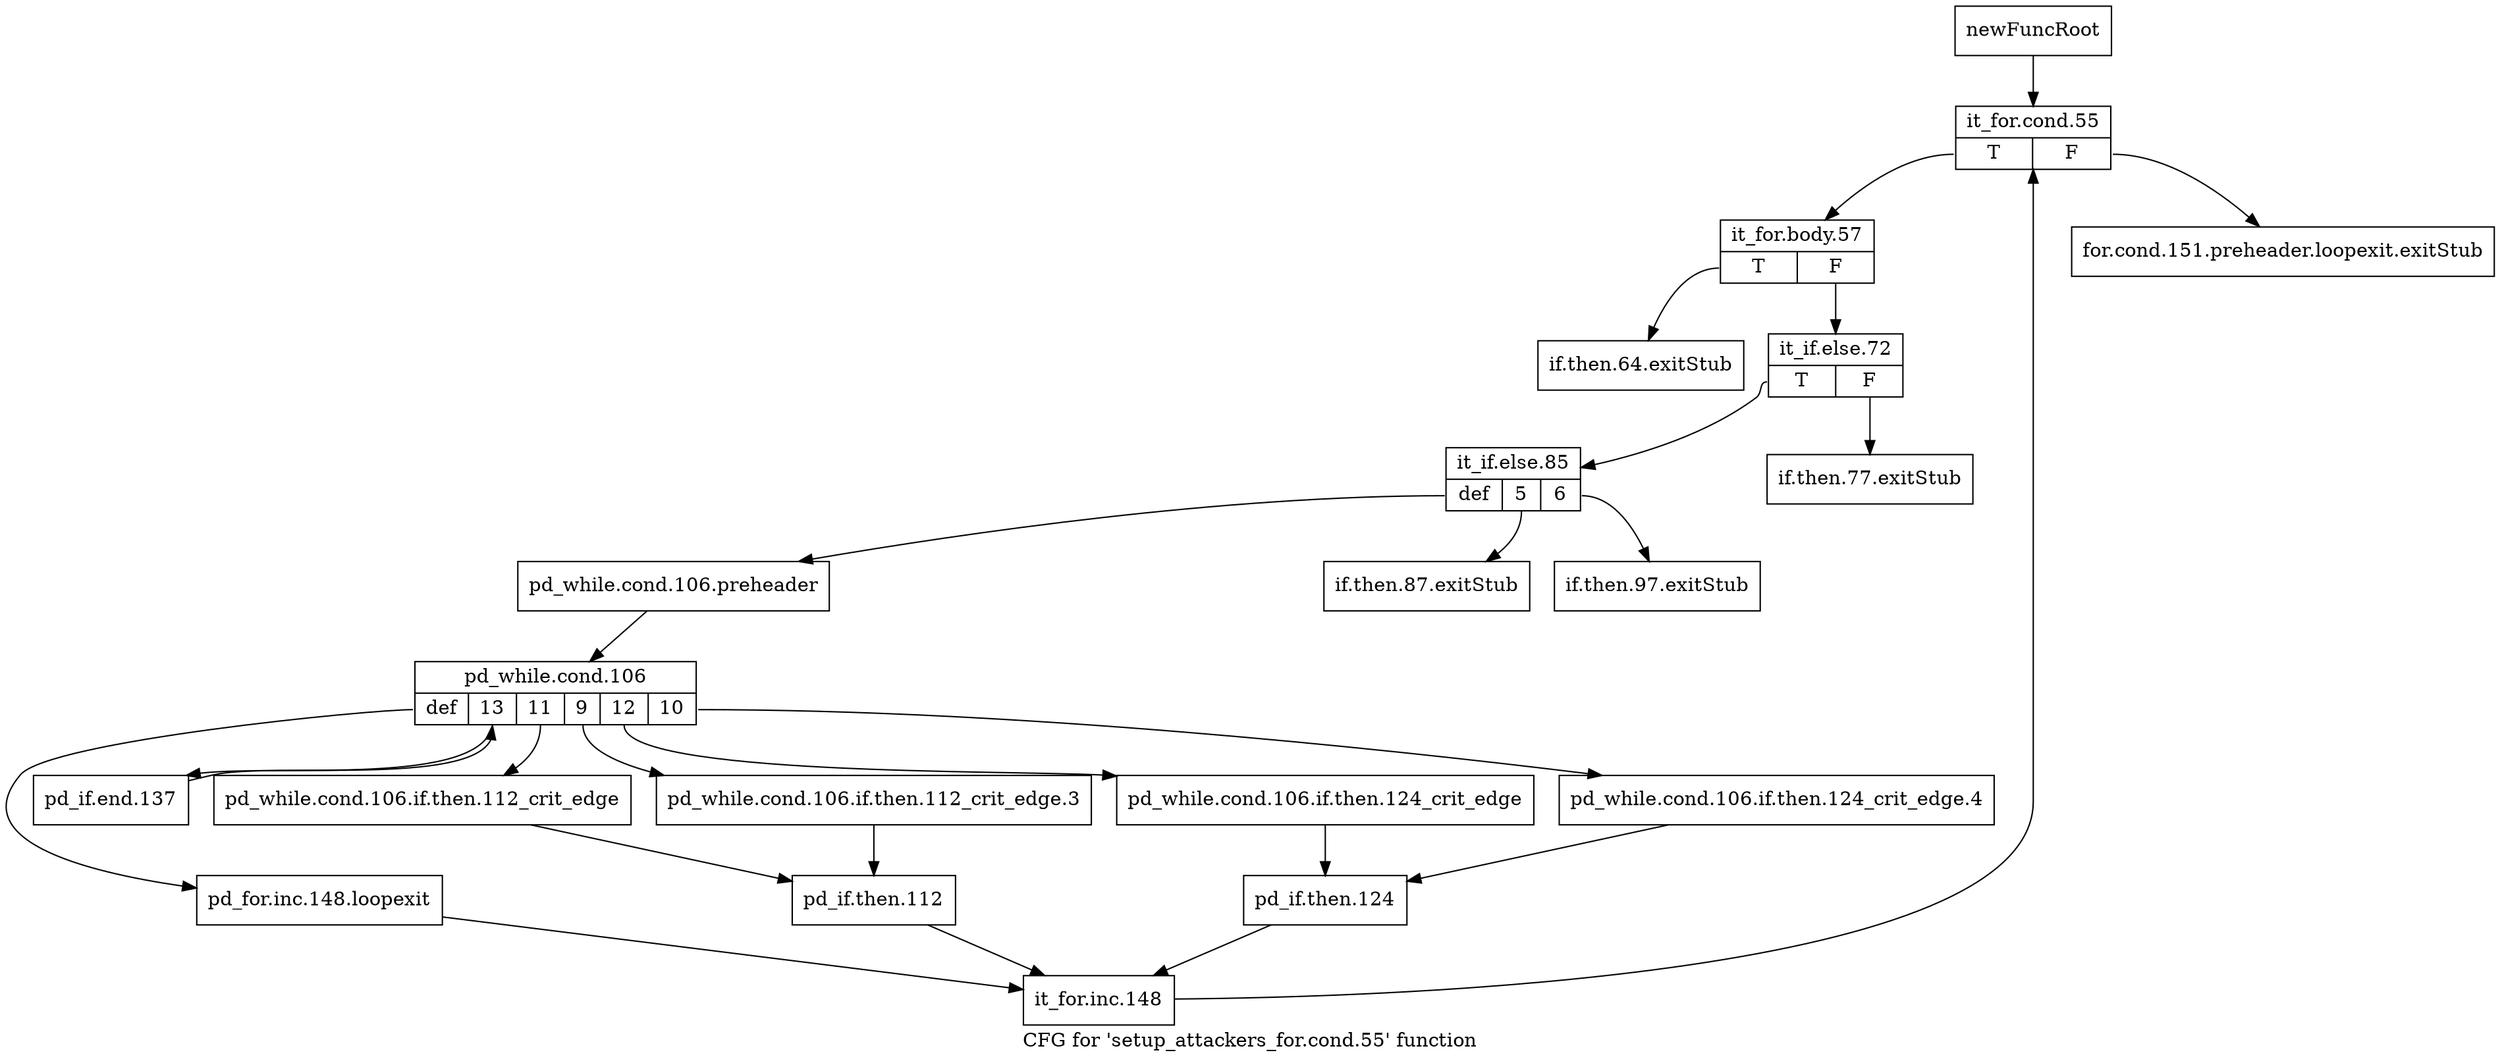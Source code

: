 digraph "CFG for 'setup_attackers_for.cond.55' function" {
	label="CFG for 'setup_attackers_for.cond.55' function";

	Node0x10dc0b0 [shape=record,label="{newFuncRoot}"];
	Node0x10dc0b0 -> Node0x1170b00;
	Node0x1170970 [shape=record,label="{for.cond.151.preheader.loopexit.exitStub}"];
	Node0x11709c0 [shape=record,label="{if.then.64.exitStub}"];
	Node0x1170a10 [shape=record,label="{if.then.77.exitStub}"];
	Node0x1170a60 [shape=record,label="{if.then.87.exitStub}"];
	Node0x1170ab0 [shape=record,label="{if.then.97.exitStub}"];
	Node0x1170b00 [shape=record,label="{it_for.cond.55|{<s0>T|<s1>F}}"];
	Node0x1170b00:s0 -> Node0x1170b50;
	Node0x1170b00:s1 -> Node0x1170970;
	Node0x1170b50 [shape=record,label="{it_for.body.57|{<s0>T|<s1>F}}"];
	Node0x1170b50:s0 -> Node0x11709c0;
	Node0x1170b50:s1 -> Node0x1170ba0;
	Node0x1170ba0 [shape=record,label="{it_if.else.72|{<s0>T|<s1>F}}"];
	Node0x1170ba0:s0 -> Node0x1170bf0;
	Node0x1170ba0:s1 -> Node0x1170a10;
	Node0x1170bf0 [shape=record,label="{it_if.else.85|{<s0>def|<s1>5|<s2>6}}"];
	Node0x1170bf0:s0 -> Node0x1170c40;
	Node0x1170bf0:s1 -> Node0x1170a60;
	Node0x1170bf0:s2 -> Node0x1170ab0;
	Node0x1170c40 [shape=record,label="{pd_while.cond.106.preheader}"];
	Node0x1170c40 -> Node0x1170c90;
	Node0x1170c90 [shape=record,label="{pd_while.cond.106|{<s0>def|<s1>13|<s2>11|<s3>9|<s4>12|<s5>10}}"];
	Node0x1170c90:s0 -> Node0x1170f10;
	Node0x1170c90:s1 -> Node0x1170ec0;
	Node0x1170c90:s2 -> Node0x1170e20;
	Node0x1170c90:s3 -> Node0x1170dd0;
	Node0x1170c90:s4 -> Node0x1170d30;
	Node0x1170c90:s5 -> Node0x1170ce0;
	Node0x1170ce0 [shape=record,label="{pd_while.cond.106.if.then.124_crit_edge.4}"];
	Node0x1170ce0 -> Node0x1170d80;
	Node0x1170d30 [shape=record,label="{pd_while.cond.106.if.then.124_crit_edge}"];
	Node0x1170d30 -> Node0x1170d80;
	Node0x1170d80 [shape=record,label="{pd_if.then.124}"];
	Node0x1170d80 -> Node0x1170f60;
	Node0x1170dd0 [shape=record,label="{pd_while.cond.106.if.then.112_crit_edge.3}"];
	Node0x1170dd0 -> Node0x1170e70;
	Node0x1170e20 [shape=record,label="{pd_while.cond.106.if.then.112_crit_edge}"];
	Node0x1170e20 -> Node0x1170e70;
	Node0x1170e70 [shape=record,label="{pd_if.then.112}"];
	Node0x1170e70 -> Node0x1170f60;
	Node0x1170ec0 [shape=record,label="{pd_if.end.137}"];
	Node0x1170ec0 -> Node0x1170c90;
	Node0x1170f10 [shape=record,label="{pd_for.inc.148.loopexit}"];
	Node0x1170f10 -> Node0x1170f60;
	Node0x1170f60 [shape=record,label="{it_for.inc.148}"];
	Node0x1170f60 -> Node0x1170b00;
}
